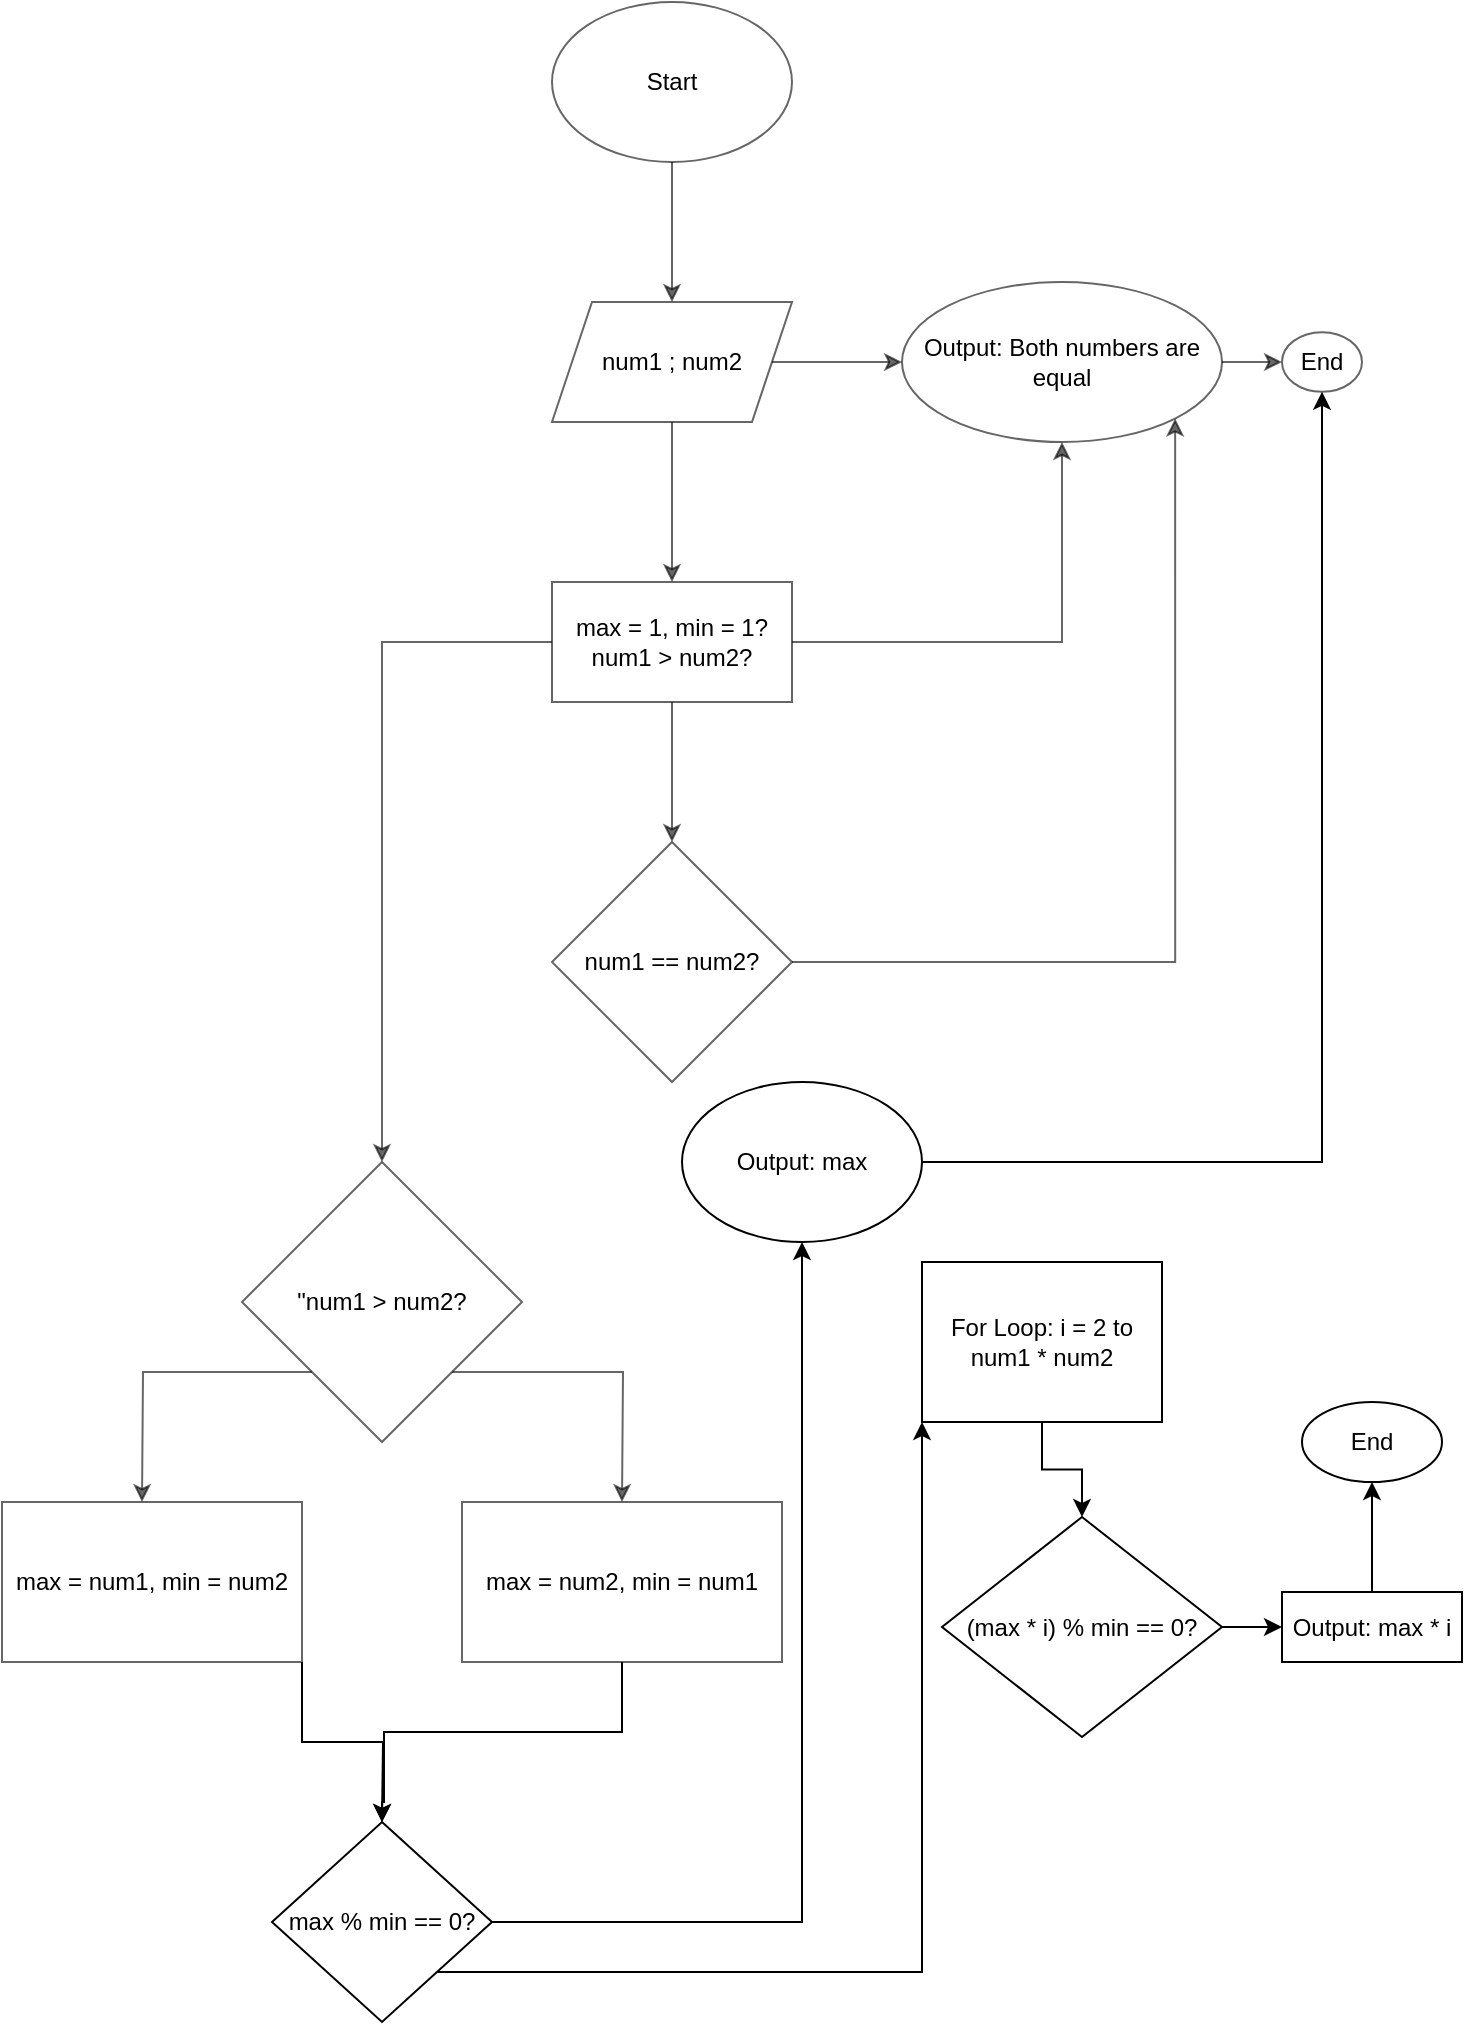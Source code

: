 <mxfile version="25.0.1">
  <diagram name="Page-1" id="IONrJOrp5XjKqfsEHkqD">
    <mxGraphModel dx="1615" dy="875" grid="1" gridSize="10" guides="1" tooltips="1" connect="1" arrows="1" fold="1" page="1" pageScale="1" pageWidth="850" pageHeight="1100" math="0" shadow="0">
      <root>
        <mxCell id="0" />
        <mxCell id="1" parent="0" />
        <mxCell id="Z1hWmm2dF4A6RRwR6TOS-2" style="edgeStyle=orthogonalEdgeStyle;rounded=0;orthogonalLoop=1;jettySize=auto;html=1;exitX=0.5;exitY=1;exitDx=0;exitDy=0;opacity=60;" edge="1" parent="1" source="Z1hWmm2dF4A6RRwR6TOS-1">
          <mxGeometry relative="1" as="geometry">
            <mxPoint x="425" y="160" as="targetPoint" />
          </mxGeometry>
        </mxCell>
        <mxCell id="Z1hWmm2dF4A6RRwR6TOS-1" value="Start" style="ellipse;whiteSpace=wrap;html=1;opacity=60;" vertex="1" parent="1">
          <mxGeometry x="365" y="10" width="120" height="80" as="geometry" />
        </mxCell>
        <mxCell id="Z1hWmm2dF4A6RRwR6TOS-4" style="edgeStyle=orthogonalEdgeStyle;rounded=0;orthogonalLoop=1;jettySize=auto;html=1;exitX=0.5;exitY=1;exitDx=0;exitDy=0;opacity=60;" edge="1" parent="1" source="Z1hWmm2dF4A6RRwR6TOS-3">
          <mxGeometry relative="1" as="geometry">
            <mxPoint x="425" y="300" as="targetPoint" />
          </mxGeometry>
        </mxCell>
        <mxCell id="Z1hWmm2dF4A6RRwR6TOS-9" style="edgeStyle=orthogonalEdgeStyle;rounded=0;orthogonalLoop=1;jettySize=auto;html=1;exitX=1;exitY=0.5;exitDx=0;exitDy=0;opacity=60;" edge="1" parent="1" source="Z1hWmm2dF4A6RRwR6TOS-3" target="Z1hWmm2dF4A6RRwR6TOS-10">
          <mxGeometry relative="1" as="geometry">
            <mxPoint x="600" y="190.217" as="targetPoint" />
          </mxGeometry>
        </mxCell>
        <mxCell id="Z1hWmm2dF4A6RRwR6TOS-3" value="num1 ; num2" style="shape=parallelogram;perimeter=parallelogramPerimeter;whiteSpace=wrap;html=1;fixedSize=1;opacity=60;" vertex="1" parent="1">
          <mxGeometry x="365" y="160" width="120" height="60" as="geometry" />
        </mxCell>
        <mxCell id="Z1hWmm2dF4A6RRwR6TOS-7" style="edgeStyle=orthogonalEdgeStyle;rounded=0;orthogonalLoop=1;jettySize=auto;html=1;exitX=0.5;exitY=1;exitDx=0;exitDy=0;opacity=60;" edge="1" parent="1" source="Z1hWmm2dF4A6RRwR6TOS-6">
          <mxGeometry relative="1" as="geometry">
            <mxPoint x="425" y="430" as="targetPoint" />
          </mxGeometry>
        </mxCell>
        <mxCell id="Z1hWmm2dF4A6RRwR6TOS-13" style="edgeStyle=orthogonalEdgeStyle;rounded=0;orthogonalLoop=1;jettySize=auto;html=1;exitX=1;exitY=0.5;exitDx=0;exitDy=0;entryX=0.5;entryY=1;entryDx=0;entryDy=0;opacity=60;" edge="1" parent="1" source="Z1hWmm2dF4A6RRwR6TOS-6" target="Z1hWmm2dF4A6RRwR6TOS-10">
          <mxGeometry relative="1" as="geometry" />
        </mxCell>
        <mxCell id="Z1hWmm2dF4A6RRwR6TOS-15" style="edgeStyle=orthogonalEdgeStyle;rounded=0;orthogonalLoop=1;jettySize=auto;html=1;opacity=60;" edge="1" parent="1" source="Z1hWmm2dF4A6RRwR6TOS-6" target="Z1hWmm2dF4A6RRwR6TOS-16">
          <mxGeometry relative="1" as="geometry">
            <mxPoint x="280" y="630.0" as="targetPoint" />
          </mxGeometry>
        </mxCell>
        <mxCell id="Z1hWmm2dF4A6RRwR6TOS-6" value="max = 1, min = 1?&lt;br&gt;num1 &amp;gt; num2?" style="rounded=0;whiteSpace=wrap;html=1;opacity=60;" vertex="1" parent="1">
          <mxGeometry x="365" y="300" width="120" height="60" as="geometry" />
        </mxCell>
        <mxCell id="Z1hWmm2dF4A6RRwR6TOS-14" style="edgeStyle=orthogonalEdgeStyle;rounded=0;orthogonalLoop=1;jettySize=auto;html=1;exitX=1;exitY=0.5;exitDx=0;exitDy=0;entryX=1;entryY=1;entryDx=0;entryDy=0;opacity=60;" edge="1" parent="1" source="Z1hWmm2dF4A6RRwR6TOS-8" target="Z1hWmm2dF4A6RRwR6TOS-10">
          <mxGeometry relative="1" as="geometry" />
        </mxCell>
        <mxCell id="Z1hWmm2dF4A6RRwR6TOS-8" value="num1 == num2?" style="rhombus;whiteSpace=wrap;html=1;opacity=60;" vertex="1" parent="1">
          <mxGeometry x="365" y="430" width="120" height="120" as="geometry" />
        </mxCell>
        <mxCell id="Z1hWmm2dF4A6RRwR6TOS-11" style="edgeStyle=orthogonalEdgeStyle;rounded=0;orthogonalLoop=1;jettySize=auto;html=1;exitX=1;exitY=0.5;exitDx=0;exitDy=0;opacity=60;" edge="1" parent="1" source="Z1hWmm2dF4A6RRwR6TOS-10" target="Z1hWmm2dF4A6RRwR6TOS-12">
          <mxGeometry relative="1" as="geometry">
            <mxPoint x="780" y="189.824" as="targetPoint" />
          </mxGeometry>
        </mxCell>
        <mxCell id="Z1hWmm2dF4A6RRwR6TOS-10" value="Output: Both numbers are equal" style="ellipse;whiteSpace=wrap;html=1;opacity=60;" vertex="1" parent="1">
          <mxGeometry x="540" y="150" width="160" height="80" as="geometry" />
        </mxCell>
        <mxCell id="Z1hWmm2dF4A6RRwR6TOS-12" value="End" style="ellipse;whiteSpace=wrap;html=1;opacity=60;" vertex="1" parent="1">
          <mxGeometry x="730" y="175.09" width="40" height="29.82" as="geometry" />
        </mxCell>
        <mxCell id="Z1hWmm2dF4A6RRwR6TOS-17" style="edgeStyle=orthogonalEdgeStyle;rounded=0;orthogonalLoop=1;jettySize=auto;html=1;exitX=0;exitY=1;exitDx=0;exitDy=0;opacity=60;" edge="1" parent="1" source="Z1hWmm2dF4A6RRwR6TOS-16">
          <mxGeometry relative="1" as="geometry">
            <mxPoint x="160" y="760.0" as="targetPoint" />
          </mxGeometry>
        </mxCell>
        <mxCell id="Z1hWmm2dF4A6RRwR6TOS-18" style="edgeStyle=orthogonalEdgeStyle;rounded=0;orthogonalLoop=1;jettySize=auto;html=1;exitX=1;exitY=1;exitDx=0;exitDy=0;opacity=60;" edge="1" parent="1" source="Z1hWmm2dF4A6RRwR6TOS-16">
          <mxGeometry relative="1" as="geometry">
            <mxPoint x="400" y="760" as="targetPoint" />
          </mxGeometry>
        </mxCell>
        <mxCell id="Z1hWmm2dF4A6RRwR6TOS-16" value="&quot;num1 &amp;gt; num2?" style="rhombus;whiteSpace=wrap;html=1;opacity=60;" vertex="1" parent="1">
          <mxGeometry x="210" y="590" width="140" height="140" as="geometry" />
        </mxCell>
        <mxCell id="Z1hWmm2dF4A6RRwR6TOS-23" style="edgeStyle=orthogonalEdgeStyle;rounded=0;orthogonalLoop=1;jettySize=auto;html=1;exitX=1;exitY=1;exitDx=0;exitDy=0;" edge="1" parent="1" source="Z1hWmm2dF4A6RRwR6TOS-19">
          <mxGeometry relative="1" as="geometry">
            <mxPoint x="280" y="920" as="targetPoint" />
          </mxGeometry>
        </mxCell>
        <mxCell id="Z1hWmm2dF4A6RRwR6TOS-19" value="max = num1, min = num2" style="rounded=0;whiteSpace=wrap;html=1;opacity=60;" vertex="1" parent="1">
          <mxGeometry x="90" y="760" width="150" height="80" as="geometry" />
        </mxCell>
        <mxCell id="Z1hWmm2dF4A6RRwR6TOS-24" style="edgeStyle=orthogonalEdgeStyle;rounded=0;orthogonalLoop=1;jettySize=auto;html=1;exitX=0.5;exitY=1;exitDx=0;exitDy=0;" edge="1" parent="1" source="Z1hWmm2dF4A6RRwR6TOS-20">
          <mxGeometry relative="1" as="geometry">
            <mxPoint x="280" y="920" as="targetPoint" />
            <Array as="points">
              <mxPoint x="400" y="875" />
              <mxPoint x="281" y="875" />
              <mxPoint x="281" y="910" />
            </Array>
          </mxGeometry>
        </mxCell>
        <mxCell id="Z1hWmm2dF4A6RRwR6TOS-20" value="max = num2, min = num1" style="rounded=0;whiteSpace=wrap;html=1;opacity=60;" vertex="1" parent="1">
          <mxGeometry x="320" y="760" width="160" height="80" as="geometry" />
        </mxCell>
        <mxCell id="Z1hWmm2dF4A6RRwR6TOS-27" style="edgeStyle=orthogonalEdgeStyle;rounded=0;orthogonalLoop=1;jettySize=auto;html=1;exitX=1;exitY=0.5;exitDx=0;exitDy=0;entryX=0.5;entryY=1;entryDx=0;entryDy=0;" edge="1" parent="1" source="Z1hWmm2dF4A6RRwR6TOS-26" target="Z1hWmm2dF4A6RRwR6TOS-28">
          <mxGeometry relative="1" as="geometry">
            <mxPoint x="560" y="880" as="targetPoint" />
          </mxGeometry>
        </mxCell>
        <mxCell id="Z1hWmm2dF4A6RRwR6TOS-31" style="edgeStyle=orthogonalEdgeStyle;rounded=0;orthogonalLoop=1;jettySize=auto;html=1;exitX=1;exitY=1;exitDx=0;exitDy=0;entryX=0;entryY=1;entryDx=0;entryDy=0;" edge="1" parent="1" source="Z1hWmm2dF4A6RRwR6TOS-26" target="Z1hWmm2dF4A6RRwR6TOS-32">
          <mxGeometry relative="1" as="geometry">
            <mxPoint x="560" y="720" as="targetPoint" />
          </mxGeometry>
        </mxCell>
        <mxCell id="Z1hWmm2dF4A6RRwR6TOS-26" value="max % min == 0?" style="rhombus;whiteSpace=wrap;html=1;" vertex="1" parent="1">
          <mxGeometry x="225" y="920" width="110" height="100" as="geometry" />
        </mxCell>
        <mxCell id="Z1hWmm2dF4A6RRwR6TOS-30" style="edgeStyle=orthogonalEdgeStyle;rounded=0;orthogonalLoop=1;jettySize=auto;html=1;exitX=1;exitY=0.5;exitDx=0;exitDy=0;entryX=0.5;entryY=1;entryDx=0;entryDy=0;" edge="1" parent="1" source="Z1hWmm2dF4A6RRwR6TOS-28" target="Z1hWmm2dF4A6RRwR6TOS-12">
          <mxGeometry relative="1" as="geometry" />
        </mxCell>
        <mxCell id="Z1hWmm2dF4A6RRwR6TOS-28" value="Output: max" style="ellipse;whiteSpace=wrap;html=1;" vertex="1" parent="1">
          <mxGeometry x="430" y="550" width="120" height="80" as="geometry" />
        </mxCell>
        <mxCell id="Z1hWmm2dF4A6RRwR6TOS-33" style="edgeStyle=orthogonalEdgeStyle;rounded=0;orthogonalLoop=1;jettySize=auto;html=1;exitX=0.5;exitY=1;exitDx=0;exitDy=0;" edge="1" parent="1" source="Z1hWmm2dF4A6RRwR6TOS-32" target="Z1hWmm2dF4A6RRwR6TOS-34">
          <mxGeometry relative="1" as="geometry">
            <mxPoint x="619.774" y="800" as="targetPoint" />
          </mxGeometry>
        </mxCell>
        <mxCell id="Z1hWmm2dF4A6RRwR6TOS-32" value="For Loop: i = 2 to num1 * num2" style="rounded=0;whiteSpace=wrap;html=1;" vertex="1" parent="1">
          <mxGeometry x="550" y="640" width="120" height="80" as="geometry" />
        </mxCell>
        <mxCell id="Z1hWmm2dF4A6RRwR6TOS-36" style="edgeStyle=orthogonalEdgeStyle;rounded=0;orthogonalLoop=1;jettySize=auto;html=1;" edge="1" parent="1" source="Z1hWmm2dF4A6RRwR6TOS-34" target="Z1hWmm2dF4A6RRwR6TOS-37">
          <mxGeometry relative="1" as="geometry">
            <mxPoint x="720" y="815" as="targetPoint" />
          </mxGeometry>
        </mxCell>
        <mxCell id="Z1hWmm2dF4A6RRwR6TOS-34" value="(max * i) % min == 0?" style="rhombus;whiteSpace=wrap;html=1;" vertex="1" parent="1">
          <mxGeometry x="560" y="767.5" width="140" height="110" as="geometry" />
        </mxCell>
        <mxCell id="Z1hWmm2dF4A6RRwR6TOS-38" style="edgeStyle=orthogonalEdgeStyle;rounded=0;orthogonalLoop=1;jettySize=auto;html=1;" edge="1" parent="1" source="Z1hWmm2dF4A6RRwR6TOS-37" target="Z1hWmm2dF4A6RRwR6TOS-39">
          <mxGeometry relative="1" as="geometry">
            <mxPoint x="735" y="750.0" as="targetPoint" />
          </mxGeometry>
        </mxCell>
        <mxCell id="Z1hWmm2dF4A6RRwR6TOS-37" value="Output: max * i" style="rounded=0;whiteSpace=wrap;html=1;" vertex="1" parent="1">
          <mxGeometry x="730" y="805" width="90" height="35" as="geometry" />
        </mxCell>
        <mxCell id="Z1hWmm2dF4A6RRwR6TOS-39" value="End" style="ellipse;whiteSpace=wrap;html=1;" vertex="1" parent="1">
          <mxGeometry x="740" y="710" width="70" height="40" as="geometry" />
        </mxCell>
      </root>
    </mxGraphModel>
  </diagram>
</mxfile>
